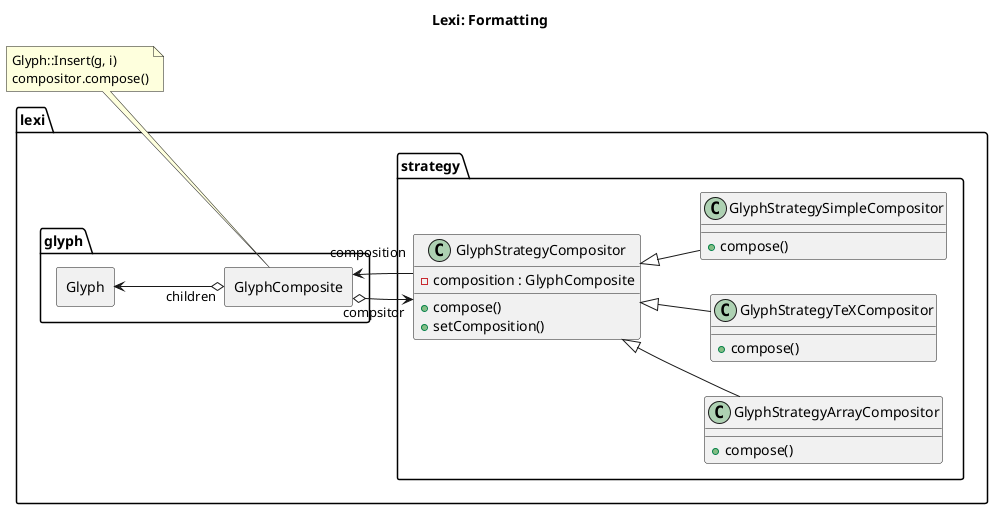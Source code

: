 @startuml

title Lexi: Formatting

allowmixing
left to right direction

package lexi.glyph {
    rectangle Glyph
    rectangle GlyphComposite
    }
    
!startsub CLASSES

package lexi.strategy {
    class GlyphStrategyCompositor
    class GlyphStrategyArrayCompositor
    class GlyphStrategyTeXCompositor
    class GlyphStrategySimpleCompositor
    }

!endsub
'-------------------------------------

!startsub MEMBERS

GlyphStrategyCompositor : -composition : GlyphComposite
GlyphStrategyCompositor : +compose()
GlyphStrategyCompositor : +setComposition()

GlyphStrategyArrayCompositor : +compose()
GlyphStrategyTeXCompositor : +compose()
GlyphStrategySimpleCompositor : +compose()

!endsub
'-------------------------------------

!startsub RELATIONS

GlyphStrategyCompositor <|-- GlyphStrategyArrayCompositor
GlyphStrategyCompositor <|-- GlyphStrategyTeXCompositor
GlyphStrategyCompositor <|-- GlyphStrategySimpleCompositor

Glyph <--o "children" GlyphComposite
GlyphComposite "compsitor" o--> GlyphStrategyCompositor
GlyphComposite <-- "composition" GlyphStrategyCompositor

!endsub
'-------------------------------------

!startsub NOTES

note as nGlyphStrategyCompositionInsert
    Glyph::Insert(g, i)
    compositor.compose()
end note 
nGlyphStrategyCompositionInsert .. GlyphComposite::insert

!endsub 



@enduml
